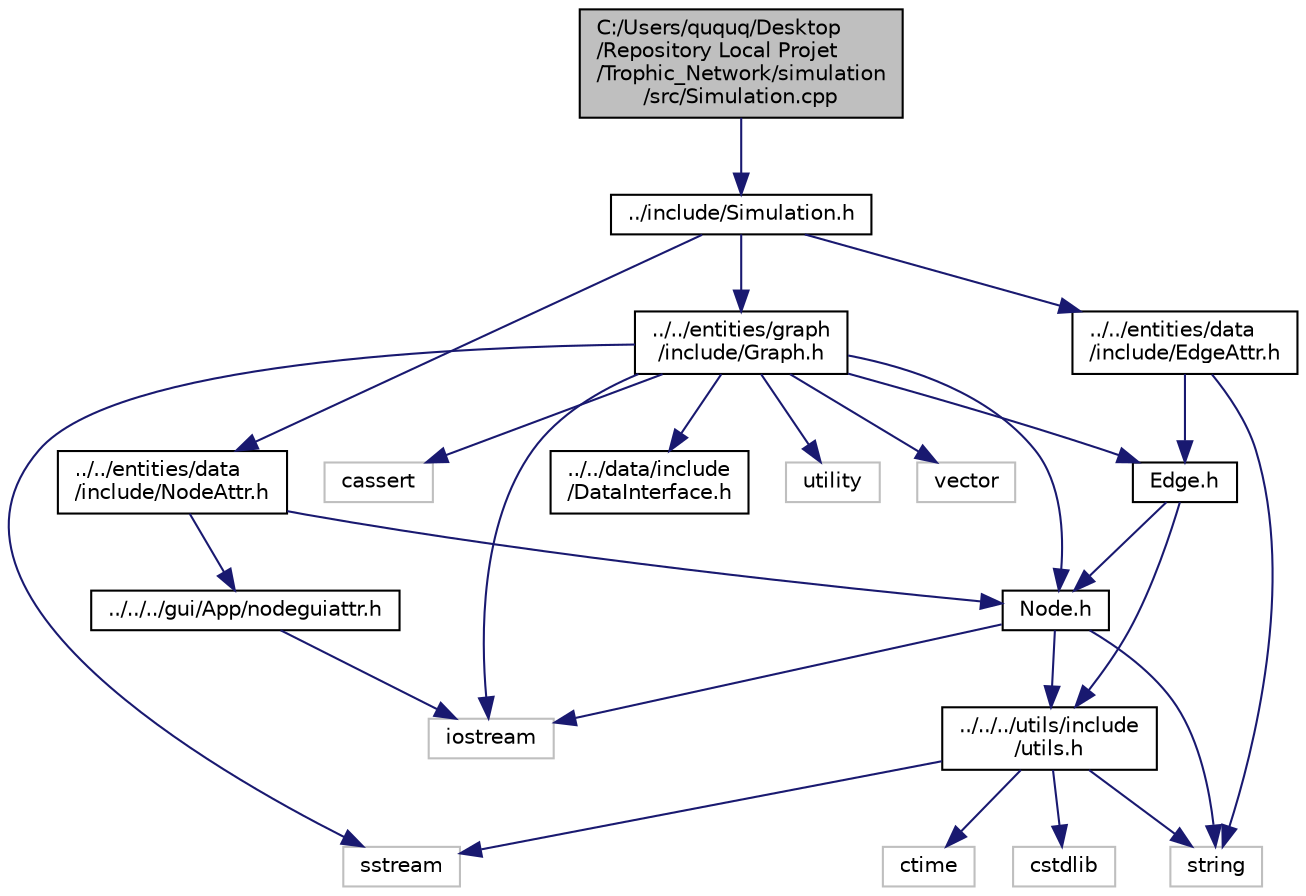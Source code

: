 digraph "C:/Users/ququq/Desktop/Repository Local Projet/Trophic_Network/simulation/src/Simulation.cpp"
{
  edge [fontname="Helvetica",fontsize="10",labelfontname="Helvetica",labelfontsize="10"];
  node [fontname="Helvetica",fontsize="10",shape=record];
  Node0 [label="C:/Users/ququq/Desktop\l/Repository Local Projet\l/Trophic_Network/simulation\l/src/Simulation.cpp",height=0.2,width=0.4,color="black", fillcolor="grey75", style="filled", fontcolor="black"];
  Node0 -> Node1 [color="midnightblue",fontsize="10",style="solid",fontname="Helvetica"];
  Node1 [label="../include/Simulation.h",height=0.2,width=0.4,color="black", fillcolor="white", style="filled",URL="$_simulation_8h.html",tooltip="Header Graph. "];
  Node1 -> Node2 [color="midnightblue",fontsize="10",style="solid",fontname="Helvetica"];
  Node2 [label="../../entities/graph\l/include/Graph.h",height=0.2,width=0.4,color="black", fillcolor="white", style="filled",URL="$_graph_8h.html",tooltip="Header Graph. "];
  Node2 -> Node3 [color="midnightblue",fontsize="10",style="solid",fontname="Helvetica"];
  Node3 [label="utility",height=0.2,width=0.4,color="grey75", fillcolor="white", style="filled"];
  Node2 -> Node4 [color="midnightblue",fontsize="10",style="solid",fontname="Helvetica"];
  Node4 [label="vector",height=0.2,width=0.4,color="grey75", fillcolor="white", style="filled"];
  Node2 -> Node5 [color="midnightblue",fontsize="10",style="solid",fontname="Helvetica"];
  Node5 [label="iostream",height=0.2,width=0.4,color="grey75", fillcolor="white", style="filled"];
  Node2 -> Node6 [color="midnightblue",fontsize="10",style="solid",fontname="Helvetica"];
  Node6 [label="cassert",height=0.2,width=0.4,color="grey75", fillcolor="white", style="filled"];
  Node2 -> Node7 [color="midnightblue",fontsize="10",style="solid",fontname="Helvetica"];
  Node7 [label="sstream",height=0.2,width=0.4,color="grey75", fillcolor="white", style="filled"];
  Node2 -> Node8 [color="midnightblue",fontsize="10",style="solid",fontname="Helvetica"];
  Node8 [label="Node.h",height=0.2,width=0.4,color="black", fillcolor="white", style="filled",URL="$_node_8h.html",tooltip="Header Node. "];
  Node8 -> Node9 [color="midnightblue",fontsize="10",style="solid",fontname="Helvetica"];
  Node9 [label="../../../utils/include\l/utils.h",height=0.2,width=0.4,color="black", fillcolor="white", style="filled",URL="$utils_8h.html"];
  Node9 -> Node10 [color="midnightblue",fontsize="10",style="solid",fontname="Helvetica"];
  Node10 [label="cstdlib",height=0.2,width=0.4,color="grey75", fillcolor="white", style="filled"];
  Node9 -> Node11 [color="midnightblue",fontsize="10",style="solid",fontname="Helvetica"];
  Node11 [label="ctime",height=0.2,width=0.4,color="grey75", fillcolor="white", style="filled"];
  Node9 -> Node12 [color="midnightblue",fontsize="10",style="solid",fontname="Helvetica"];
  Node12 [label="string",height=0.2,width=0.4,color="grey75", fillcolor="white", style="filled"];
  Node9 -> Node7 [color="midnightblue",fontsize="10",style="solid",fontname="Helvetica"];
  Node8 -> Node12 [color="midnightblue",fontsize="10",style="solid",fontname="Helvetica"];
  Node8 -> Node5 [color="midnightblue",fontsize="10",style="solid",fontname="Helvetica"];
  Node2 -> Node13 [color="midnightblue",fontsize="10",style="solid",fontname="Helvetica"];
  Node13 [label="Edge.h",height=0.2,width=0.4,color="black", fillcolor="white", style="filled",URL="$_edge_8h.html",tooltip="Header Edge. "];
  Node13 -> Node8 [color="midnightblue",fontsize="10",style="solid",fontname="Helvetica"];
  Node13 -> Node9 [color="midnightblue",fontsize="10",style="solid",fontname="Helvetica"];
  Node2 -> Node14 [color="midnightblue",fontsize="10",style="solid",fontname="Helvetica"];
  Node14 [label="../../data/include\l/DataInterface.h",height=0.2,width=0.4,color="black", fillcolor="white", style="filled",URL="$_data_interface_8h.html"];
  Node1 -> Node15 [color="midnightblue",fontsize="10",style="solid",fontname="Helvetica"];
  Node15 [label="../../entities/data\l/include/NodeAttr.h",height=0.2,width=0.4,color="black", fillcolor="white", style="filled",URL="$_node_attr_8h.html"];
  Node15 -> Node8 [color="midnightblue",fontsize="10",style="solid",fontname="Helvetica"];
  Node15 -> Node16 [color="midnightblue",fontsize="10",style="solid",fontname="Helvetica"];
  Node16 [label="../../../gui/App/nodeguiattr.h",height=0.2,width=0.4,color="black", fillcolor="white", style="filled",URL="$nodeguiattr_8h.html"];
  Node16 -> Node5 [color="midnightblue",fontsize="10",style="solid",fontname="Helvetica"];
  Node1 -> Node17 [color="midnightblue",fontsize="10",style="solid",fontname="Helvetica"];
  Node17 [label="../../entities/data\l/include/EdgeAttr.h",height=0.2,width=0.4,color="black", fillcolor="white", style="filled",URL="$_edge_attr_8h.html"];
  Node17 -> Node13 [color="midnightblue",fontsize="10",style="solid",fontname="Helvetica"];
  Node17 -> Node12 [color="midnightblue",fontsize="10",style="solid",fontname="Helvetica"];
}
